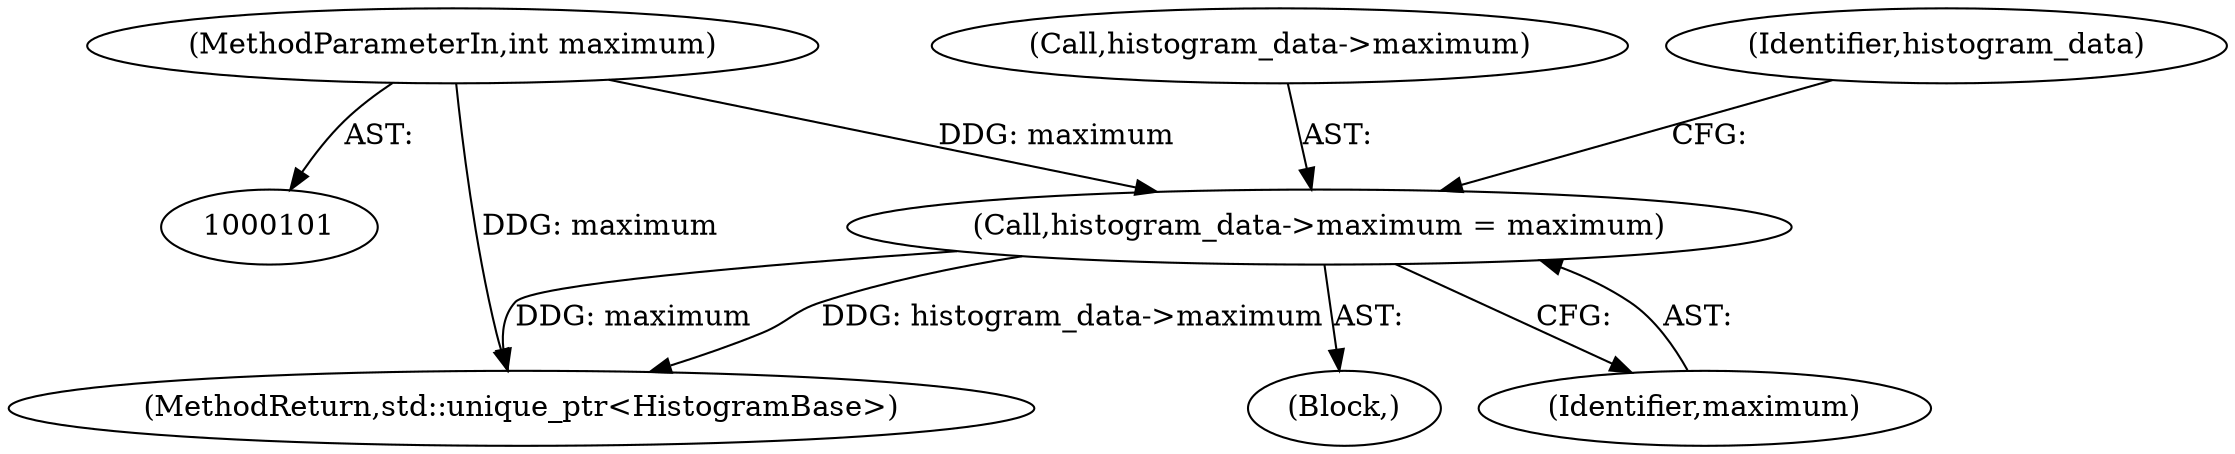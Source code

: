 digraph "0_Chrome_3f38b2253b19f9f9595f79fb92bfb5077e7b1959_0@pointer" {
"1000264" [label="(Call,histogram_data->maximum = maximum)"];
"1000105" [label="(MethodParameterIn,int maximum)"];
"1000343" [label="(MethodReturn,std::unique_ptr<HistogramBase>)"];
"1000258" [label="(Block,)"];
"1000264" [label="(Call,histogram_data->maximum = maximum)"];
"1000268" [label="(Identifier,maximum)"];
"1000265" [label="(Call,histogram_data->maximum)"];
"1000105" [label="(MethodParameterIn,int maximum)"];
"1000271" [label="(Identifier,histogram_data)"];
"1000264" -> "1000258"  [label="AST: "];
"1000264" -> "1000268"  [label="CFG: "];
"1000265" -> "1000264"  [label="AST: "];
"1000268" -> "1000264"  [label="AST: "];
"1000271" -> "1000264"  [label="CFG: "];
"1000264" -> "1000343"  [label="DDG: histogram_data->maximum"];
"1000264" -> "1000343"  [label="DDG: maximum"];
"1000105" -> "1000264"  [label="DDG: maximum"];
"1000105" -> "1000101"  [label="AST: "];
"1000105" -> "1000343"  [label="DDG: maximum"];
}
